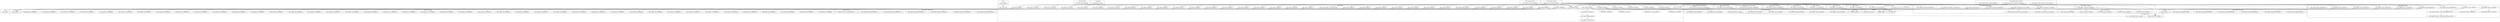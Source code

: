 digraph {
graph [overlap=false]
subgraph cluster_Text_Tradition_Collation {
	label="Text::Tradition::Collation";
	"Text::Tradition::Collation::BEGIN@13";
}
subgraph cluster_XML_LibXML_Node {
	label="XML::LibXML::Node";
	"XML::LibXML::Node::string_value";
	"XML::LibXML::Node::DESTROY";
}
subgraph cluster_XML_LibXML_DocumentFragment {
	label="XML::LibXML::DocumentFragment";
	"XML::LibXML::DocumentFragment::BEGIN@1463";
}
subgraph cluster_Text_Tradition_Parser_GraphML {
	label="Text::Tradition::Parser::GraphML";
	"Text::Tradition::Parser::GraphML::_lookup_node_data";
	"Text::Tradition::Parser::GraphML::graphml_parse";
	"Text::Tradition::Parser::GraphML::BEGIN@8";
}
subgraph cluster_DynaLoader {
	label="DynaLoader";
	"DynaLoader::bootstrap";
}
subgraph cluster_constant {
	label="constant";
	"constant::import";
}
subgraph cluster_XML_LibXML_Comment {
	label="XML::LibXML::Comment";
	"XML::LibXML::Comment::BEGIN@1788";
}
subgraph cluster_XML_SAX_Exception {
	label="XML::SAX::Exception";
	"XML::SAX::Exception::BEGIN@13";
	"XML::SAX::Exception::BEGIN@6";
	"XML::SAX::Exception::BEGIN@11";
	"XML::SAX::Exception::BEGIN@8";
	"XML::SAX::Exception::BEGIN@2";
}
subgraph cluster_Text_Tradition_Stemma {
	label="Text::Tradition::Stemma";
	"Text::Tradition::Stemma::BEGIN@11";
}
subgraph cluster_UNIVERSAL {
	label="UNIVERSAL";
	"UNIVERSAL::import";
}
subgraph cluster_XML_LibXML_CDATASection {
	label="XML::LibXML::CDATASection";
	"XML::LibXML::CDATASection::BEGIN@1795";
}
subgraph cluster_XML_LibXML_Dtd {
	label="XML::LibXML::Dtd";
	"XML::LibXML::Dtd::BEGIN@1826";
}
subgraph cluster_XML_LibXML_NodeList {
	label="XML::LibXML::NodeList";
	"XML::LibXML::NodeList::BEGIN@16";
	"XML::LibXML::NodeList::BEGIN@13";
	"XML::LibXML::NodeList::BEGIN@15";
	"XML::LibXML::NodeList::BEGIN@23";
	"XML::LibXML::NodeList::BEGIN@19";
	"XML::LibXML::NodeList::to_literal";
	"XML::LibXML::NodeList::BEGIN@12";
	"XML::LibXML::NodeList::BEGIN@17";
}
subgraph cluster_main {
	label="main";
	"main::RUNTIME";
}
subgraph cluster_XML_LibXML {
	label="XML::LibXML";
	"XML::LibXML::BEGIN@178";
	"XML::LibXML::BEGIN@21";
	"XML::LibXML::expand_xinclude";
	"XML::LibXML::read_callback";
	"XML::LibXML::BEGIN@36";
	"XML::LibXML::BEGIN@170";
	"XML::LibXML::open_callback";
	"XML::LibXML::BEGIN@166";
	"XML::LibXML::_parse_file";
	"XML::LibXML::_auto_expand";
	"XML::LibXML::BEGIN@169";
	"XML::LibXML::BEGIN@13";
	"XML::LibXML::parse_file";
	"XML::LibXML::BEGIN@19";
	"XML::LibXML::BEGIN@164";
	"XML::LibXML::BEGIN@165";
	"XML::LibXML::_cleanup_callbacks";
	"XML::LibXML::BEGIN@160";
	"XML::LibXML::BEGIN@176";
	"XML::LibXML::BEGIN@163";
	"XML::LibXML::BEGIN@162";
	"XML::LibXML::_init_callbacks";
	"XML::LibXML::BEGIN@171";
	"XML::LibXML::BEGIN@175";
	"XML::LibXML::__parser_option";
	"XML::LibXML::BEGIN@172";
	"XML::LibXML::LIBXML_VERSION";
	"XML::LibXML::close_callback";
	"XML::LibXML::BEGIN@168";
	"XML::LibXML::match_callback";
	"XML::LibXML::END";
	"XML::LibXML::BEGIN@14";
	"XML::LibXML::CORE:match";
	"XML::LibXML::BEGIN@24";
	"XML::LibXML::import";
	"XML::LibXML::BEGIN@161";
	"XML::LibXML::BEGIN@179";
	"XML::LibXML::BEGIN@22";
	"XML::LibXML::BEGIN@25";
	"XML::LibXML::LIBXML_RUNTIME_VERSION";
	"XML::LibXML::BEGIN@26";
	"XML::LibXML::BEGIN@235";
	"XML::LibXML::BEGIN@27";
	"XML::LibXML::BEGIN@173";
	"XML::LibXML::BEGIN@177";
	"XML::LibXML::bootstrap";
	"XML::LibXML::BEGIN@174";
	"XML::LibXML::new";
	"XML::LibXML::BEGIN@167";
	"XML::LibXML::BEGIN@29";
}
subgraph cluster_XML_LibXML_Attr {
	label="XML::LibXML::Attr";
	"XML::LibXML::Attr::BEGIN@1804";
}
subgraph cluster_XML_LibXML_InputCallback {
	label="XML::LibXML::InputCallback";
	"XML::LibXML::InputCallback::BEGIN@2149";
	"XML::LibXML::InputCallback::_callback_match";
	"XML::LibXML::InputCallback::new";
	"XML::LibXML::InputCallback::cleanup_callbacks";
	"XML::LibXML::InputCallback::lib_cleanup_callbacks";
	"XML::LibXML::InputCallback::init_callbacks";
	"XML::LibXML::InputCallback::lib_init_callbacks";
	"XML::LibXML::InputCallback::BEGIN@2151";
}
subgraph cluster_XML_LibXML_Element {
	label="XML::LibXML::Element";
	"XML::LibXML::Element::BEGIN@1486";
	"XML::LibXML::Element::__ANON__[XML/LibXML.pm:1496]";
	"XML::LibXML::Element::BEGIN@1492";
	"XML::LibXML::Element::BEGIN@1495";
	"XML::LibXML::Element::_getAttribute";
	"XML::LibXML::Element::__ANON__[XML/LibXML.pm:1543]";
	"XML::LibXML::Element::getAttribute";
	"XML::LibXML::Element::BEGIN@1535";
	"XML::LibXML::Element::CORE:match";
	"XML::LibXML::Element::BEGIN@1488";
	"XML::LibXML::Element::BEGIN@1490";
	"XML::LibXML::Element::BEGIN@1489";
	"XML::LibXML::Element::DESTROY";
}
subgraph cluster_Exporter {
	label="Exporter";
	"Exporter::import";
	"Exporter::export_to_level";
}
subgraph cluster_XML_LibXML_Document {
	label="XML::LibXML::Document";
	"XML::LibXML::Document::documentElement";
	"XML::LibXML::Document::BEGIN@1367";
}
subgraph cluster_XML_LibXML_XPathContext {
	label="XML::LibXML::XPathContext";
	"XML::LibXML::XPathContext::BEGIN@141";
	"XML::LibXML::XPathContext::BEGIN@17";
	"XML::LibXML::XPathContext::BEGIN@16";
	"XML::LibXML::XPathContext::BEGIN@13";
	"XML::LibXML::XPathContext::BEGIN@15";
	"XML::LibXML::XPathContext::BEGIN@12";
}
subgraph cluster_Exporter_Heavy {
	label="Exporter::Heavy";
	"Exporter::Heavy::heavy_export_to_level";
}
subgraph cluster_XML_LibXML_AttributeHash {
	label="XML::LibXML::AttributeHash";
	"XML::LibXML::AttributeHash::BEGIN@5";
	"XML::LibXML::AttributeHash::BEGIN@3";
	"XML::LibXML::AttributeHash::BEGIN@13";
	"XML::LibXML::AttributeHash::BEGIN@4";
	"XML::LibXML::AttributeHash::BEGIN@9";
	"XML::LibXML::AttributeHash::BEGIN@6";
}
subgraph cluster_XML_LibXML_PI {
	label="XML::LibXML::PI";
	"XML::LibXML::PI::BEGIN@1837";
}
subgraph cluster_XML_LibXML_Error {
	label="XML::LibXML::Error";
	"XML::LibXML::Error::BEGIN@45";
	"XML::LibXML::Error::BEGIN@12";
	"XML::LibXML::Error::BEGIN@20";
	"XML::LibXML::Error::BEGIN@56";
	"XML::LibXML::Error::BEGIN@63";
	"XML::LibXML::Error::BEGIN@57";
	"XML::LibXML::Error::BEGIN@245";
	"XML::LibXML::Error::BEGIN@40";
	"XML::LibXML::Error::BEGIN@49";
	"XML::LibXML::Error::BEGIN@19";
	"XML::LibXML::Error::BEGIN@42";
	"XML::LibXML::Error::BEGIN@41";
	"XML::LibXML::Error::BEGIN@53";
	"XML::LibXML::Error::BEGIN@36";
	"XML::LibXML::Error::BEGIN@15";
	"XML::LibXML::Error::BEGIN@34";
	"XML::LibXML::Error::BEGIN@60";
	"XML::LibXML::Error::BEGIN@50";
	"XML::LibXML::Error::BEGIN@17";
	"XML::LibXML::Error::BEGIN@61";
	"XML::LibXML::Error::BEGIN@35";
	"XML::LibXML::Error::BEGIN@51";
	"XML::LibXML::Error::BEGIN@59";
	"XML::LibXML::Error::BEGIN@11";
	"XML::LibXML::Error::BEGIN@47";
	"XML::LibXML::Error::BEGIN@48";
	"XML::LibXML::Error::BEGIN@83";
	"XML::LibXML::Error::BEGIN@37";
	"XML::LibXML::Error::BEGIN@43";
	"XML::LibXML::Error::BEGIN@55";
	"XML::LibXML::Error::BEGIN@22";
	"XML::LibXML::Error::BEGIN@65";
	"XML::LibXML::Error::BEGIN@66";
	"XML::LibXML::Error::BEGIN@257";
	"XML::LibXML::Error::BEGIN@58";
	"XML::LibXML::Error::BEGIN@64";
	"XML::LibXML::Error::BEGIN@52";
	"XML::LibXML::Error::BEGIN@44";
	"XML::LibXML::Error::BEGIN@67";
	"XML::LibXML::Error::BEGIN@62";
	"XML::LibXML::Error::BEGIN@54";
	"XML::LibXML::Error::BEGIN@39";
	"XML::LibXML::Error::BEGIN@46";
}
subgraph cluster_overload {
	label="overload";
	"overload::import";
}
subgraph cluster_XML_LibXML__SAXParser {
	label="XML::LibXML::_SAXParser";
	"XML::LibXML::_SAXParser::BEGIN@2005";
}
subgraph cluster_Text_TEI_Markup {
	label="Text::TEI::Markup";
	"Text::TEI::Markup::BEGIN@8";
}
subgraph cluster_XML_LibXML_NamedNodeMap {
	label="XML::LibXML::NamedNodeMap";
	"XML::LibXML::NamedNodeMap::BEGIN@1903";
}
subgraph cluster_vars {
	label="vars";
	"vars::import";
}
subgraph cluster_XML_LibXML_Text {
	label="XML::LibXML::Text";
	"XML::LibXML::Text::BEGIN@1743";
}
subgraph cluster_strict {
	label="strict";
	"strict::import";
}
"Text::Tradition::Collation::BEGIN@13" -> "XML::LibXML::Element::BEGIN@1495";
"Text::Tradition::Collation::BEGIN@13" -> "XML::LibXML::Element::BEGIN@1488";
"Text::Tradition::Collation::BEGIN@13" -> "XML::LibXML::BEGIN@176";
"XML::LibXML::BEGIN@24" -> "XML::LibXML::Error::BEGIN@55";
"Text::Tradition::Collation::BEGIN@13" -> "XML::LibXML::BEGIN@179";
"XML::LibXML::BEGIN@24" -> "XML::LibXML::Error::BEGIN@66";
"XML::LibXML::_auto_expand" -> "XML::LibXML::expand_xinclude";
"XML::LibXML::BEGIN@24" -> "XML::LibXML::Error::BEGIN@40";
"XML::LibXML::BEGIN@24" -> "XML::LibXML::Error::BEGIN@49";
"XML::LibXML::BEGIN@24" -> "XML::LibXML::Error::BEGIN@11";
"Text::Tradition::Collation::BEGIN@13" -> "XML::LibXML::CDATASection::BEGIN@1795";
"Text::Tradition::Collation::BEGIN@13" -> "XML::LibXML::BEGIN@26";
"XML::LibXML::_SAXParser::BEGIN@2005" -> "XML::SAX::Exception::BEGIN@11";
"XML::LibXML::Element::BEGIN@1495" -> "overload::import";
"XML::LibXML::BEGIN@24" -> "XML::LibXML::Error::BEGIN@20";
"XML::LibXML::_cleanup_callbacks" -> "XML::LibXML::InputCallback::cleanup_callbacks";
"XML::LibXML::BEGIN@25" -> "XML::LibXML::NodeList::BEGIN@19";
"XML::LibXML::BEGIN@25" -> "XML::LibXML::NodeList::BEGIN@23";
"Text::Tradition::Collation::BEGIN@13" -> "XML::LibXML::BEGIN@170";
"Text::Tradition::Collation::BEGIN@13" -> "XML::LibXML::BEGIN@172";
"Text::Tradition::Collation::BEGIN@13" -> "XML::LibXML::BEGIN@14";
"Text::Tradition::Collation::BEGIN@13" -> "XML::LibXML::LIBXML_RUNTIME_VERSION";
"Text::Tradition::Collation::BEGIN@13" -> "XML::LibXML::BEGIN@21";
"XML::LibXML::parse_file" -> "XML::LibXML::_auto_expand";
"Text::Tradition::Collation::BEGIN@13" -> "XML::LibXML::BEGIN@162";
"XML::LibXML::BEGIN@24" -> "XML::LibXML::Error::BEGIN@35";
"Text::Tradition::Collation::BEGIN@13" -> "XML::LibXML::BEGIN@174";
"Text::Tradition::Parser::GraphML::graphml_parse" -> "XML::LibXML::new";
"XML::LibXML::BEGIN@25" -> "XML::LibXML::NodeList::BEGIN@17";
"XML::LibXML::BEGIN@24" -> "XML::LibXML::Error::BEGIN@42";
"XML::LibXML::BEGIN@24" -> "UNIVERSAL::import";
"XML::LibXML::_SAXParser::BEGIN@2005" -> "UNIVERSAL::import";
"XML::LibXML::BEGIN@26" -> "UNIVERSAL::import";
"XML::LibXML::Element::BEGIN@1489" -> "UNIVERSAL::import";
"XML::LibXML::BEGIN@25" -> "UNIVERSAL::import";
"XML::LibXML::BEGIN@24" -> "XML::LibXML::Error::BEGIN@53";
"XML::LibXML::BEGIN@24" -> "XML::LibXML::Error::BEGIN@52";
"XML::LibXML::Element::getAttribute" -> "XML::LibXML::Element::CORE:match";
"XML::LibXML::BEGIN@24" -> "XML::LibXML::Error::BEGIN@51";
"main::RUNTIME" -> "XML::LibXML::END";
"Text::Tradition::Parser::GraphML::_lookup_node_data" -> "XML::LibXML::Node::DESTROY";
"Text::Tradition::Parser::GraphML::graphml_parse" -> "XML::LibXML::Node::DESTROY";
"XML::LibXML::Element::DESTROY" -> "XML::LibXML::Node::DESTROY";
"XML::LibXML::parse_file" -> "XML::LibXML::_init_callbacks";
"XML::LibXML::_init_callbacks" -> "XML::LibXML::InputCallback::new";
"Text::Tradition::Collation::BEGIN@13" -> "XML::LibXML::BEGIN@29";
"Text::Tradition::Collation::BEGIN@13" -> "XML::LibXML::_SAXParser::BEGIN@2005";
"XML::LibXML::Element::BEGIN@1489" -> "XML::LibXML::AttributeHash::BEGIN@4";
"XML::LibXML::BEGIN@24" -> "XML::LibXML::Error::BEGIN@257";
"XML::LibXML::BEGIN@24" -> "XML::LibXML::Error::BEGIN@67";
"Text::Tradition::Collation::BEGIN@13" -> "XML::LibXML::BEGIN@167";
"Text::Tradition::Collation::BEGIN@13" -> "XML::LibXML::InputCallback::BEGIN@2151";
"Text::Tradition::Collation::BEGIN@13" -> "XML::LibXML::BEGIN@169";
"Text::Tradition::Parser::GraphML::graphml_parse" -> "XML::LibXML::parse_file";
"XML::LibXML::BEGIN@25" -> "XML::LibXML::NodeList::BEGIN@15";
"XML::LibXML::BEGIN@21" -> "constant::import";
"XML::LibXML::BEGIN@164" -> "constant::import";
"XML::LibXML::BEGIN@176" -> "constant::import";
"XML::LibXML::BEGIN@162" -> "constant::import";
"XML::LibXML::BEGIN@179" -> "constant::import";
"XML::LibXML::BEGIN@174" -> "constant::import";
"XML::LibXML::BEGIN@160" -> "constant::import";
"XML::LibXML::BEGIN@171" -> "constant::import";
"XML::LibXML::BEGIN@175" -> "constant::import";
"XML::LibXML::BEGIN@173" -> "constant::import";
"XML::LibXML::BEGIN@177" -> "constant::import";
"XML::LibXML::BEGIN@167" -> "constant::import";
"XML::LibXML::BEGIN@178" -> "constant::import";
"XML::LibXML::BEGIN@169" -> "constant::import";
"XML::LibXML::BEGIN@165" -> "constant::import";
"XML::LibXML::BEGIN@163" -> "constant::import";
"XML::LibXML::BEGIN@168" -> "constant::import";
"XML::LibXML::BEGIN@22" -> "constant::import";
"XML::LibXML::BEGIN@161" -> "constant::import";
"XML::LibXML::BEGIN@235" -> "constant::import";
"XML::LibXML::BEGIN@170" -> "constant::import";
"XML::LibXML::BEGIN@166" -> "constant::import";
"XML::LibXML::BEGIN@172" -> "constant::import";
"XML::LibXML::BEGIN@25" -> "XML::LibXML::NodeList::BEGIN@13";
"Text::Tradition::Collation::BEGIN@13" -> "XML::LibXML::BEGIN@22";
"Text::Tradition::Collation::BEGIN@13" -> "XML::LibXML::BEGIN@235";
"XML::LibXML::BEGIN@24" -> "XML::LibXML::Error::BEGIN@46";
"Text::Tradition::Collation::BEGIN@13" -> "XML::LibXML::Element::BEGIN@1492";
"XML::LibXML::Element::__ANON__[XML/LibXML.pm:1543]" -> "XML::LibXML::Element::__ANON__[XML/LibXML.pm:1496]";
"XML::LibXML::BEGIN@24" -> "XML::LibXML::Error::BEGIN@83";
"XML::LibXML::BEGIN@24" -> "XML::LibXML::Error::BEGIN@58";
"XML::LibXML::BEGIN@13" -> "strict::import";
"XML::LibXML::_parse_file" -> "XML::LibXML::InputCallback::_callback_match";
"Text::Tradition::Collation::BEGIN@13" -> "XML::LibXML::Comment::BEGIN@1788";
"Text::Tradition::Collation::BEGIN@13" -> "XML::LibXML::CORE:match";
"XML::LibXML::import" -> "XML::LibXML::CORE:match";
"Text::Tradition::Collation::BEGIN@13" -> "XML::LibXML::BEGIN@160";
"XML::LibXML::BEGIN@24" -> "XML::LibXML::Error::BEGIN@47";
"XML::LibXML::BEGIN@26" -> "XML::LibXML::XPathContext::BEGIN@141";
"DynaLoader::bootstrap" -> "XML::LibXML::bootstrap";
"Text::Tradition::Collation::BEGIN@13" -> "XML::LibXML::Element::BEGIN@1490";
"XML::LibXML::_SAXParser::BEGIN@2005" -> "XML::SAX::Exception::BEGIN@2";
"XML::LibXML::BEGIN@24" -> "XML::LibXML::Error::BEGIN@15";
"XML::LibXML::expand_xinclude" -> "XML::LibXML::__parser_option";
"XML::LibXML::InputCallback::init_callbacks" -> "XML::LibXML::match_callback";
"XML::LibXML::BEGIN@24" -> "XML::LibXML::Error::BEGIN@22";
"Text::Tradition::Collation::BEGIN@13" -> "XML::LibXML::InputCallback::BEGIN@2149";
"XML::LibXML::BEGIN@24" -> "XML::LibXML::Error::BEGIN@63";
"XML::LibXML::Element::BEGIN@1489" -> "XML::LibXML::AttributeHash::BEGIN@13";
"XML::LibXML::Element::BEGIN@1489" -> "XML::LibXML::AttributeHash::BEGIN@6";
"XML::LibXML::BEGIN@26" -> "XML::LibXML::XPathContext::BEGIN@16";
"XML::LibXML::BEGIN@19" -> "Exporter::import";
"XML::LibXML::Element::BEGIN@1492" -> "Exporter::import";
"XML::LibXML::BEGIN@27" -> "Exporter::import";
"XML::LibXML::Element::BEGIN@1490" -> "Exporter::import";
"XML::LibXML::BEGIN@24" -> "XML::LibXML::Error::BEGIN@50";
"Text::Tradition::Collation::BEGIN@13" -> "XML::LibXML::NamedNodeMap::BEGIN@1903";
"Text::Tradition::Collation::BEGIN@13" -> "XML::LibXML::BEGIN@24";
"XML::LibXML::import" -> "Exporter::Heavy::heavy_export_to_level";
"Text::Tradition::Collation::BEGIN@13" -> "XML::LibXML::BEGIN@171";
"XML::LibXML::BEGIN@24" -> "XML::LibXML::Error::BEGIN@17";
"XML::LibXML::Element::BEGIN@1489" -> "XML::LibXML::AttributeHash::BEGIN@5";
"Text::Tradition::Collation::BEGIN@13" -> "XML::LibXML::Element::BEGIN@1486";
"Text::Tradition::Collation::BEGIN@13" -> "XML::LibXML::BEGIN@178";
"XML::LibXML::import" -> "Exporter::export_to_level";
"XML::LibXML::BEGIN@24" -> "XML::LibXML::Error::BEGIN@36";
"Text::Tradition::Collation::BEGIN@13" -> "XML::LibXML::BEGIN@165";
"XML::LibXML::BEGIN@24" -> "XML::LibXML::Error::BEGIN@65";
"XML::LibXML::NamedNodeMap::BEGIN@1903" -> "XML::LibXML::import";
"Text::Tradition::Collation::BEGIN@13" -> "XML::LibXML::import";
"Text::Tradition::Stemma::BEGIN@11" -> "XML::LibXML::import";
"XML::LibXML::Element::BEGIN@1488" -> "XML::LibXML::import";
"Text::Tradition::Parser::GraphML::BEGIN@8" -> "XML::LibXML::import";
"Text::TEI::Markup::BEGIN@8" -> "XML::LibXML::import";
"XML::LibXML::BEGIN@26" -> "XML::LibXML::XPathContext::BEGIN@15";
"XML::LibXML::BEGIN@24" -> "XML::LibXML::Error::BEGIN@56";
"Text::Tradition::Collation::BEGIN@13" -> "XML::LibXML::Element::BEGIN@1489";
"XML::LibXML::Text::BEGIN@1743" -> "vars::import";
"XML::LibXML::PI::BEGIN@1837" -> "vars::import";
"XML::LibXML::Comment::BEGIN@1788" -> "vars::import";
"XML::LibXML::Document::BEGIN@1367" -> "vars::import";
"XML::LibXML::Attr::BEGIN@1804" -> "vars::import";
"XML::LibXML::CDATASection::BEGIN@1795" -> "vars::import";
"XML::LibXML::Element::BEGIN@1486" -> "vars::import";
"XML::LibXML::Dtd::BEGIN@1826" -> "vars::import";
"XML::LibXML::InputCallback::BEGIN@2149" -> "vars::import";
"XML::LibXML::BEGIN@36" -> "vars::import";
"XML::LibXML::BEGIN@14" -> "vars::import";
"XML::LibXML::DocumentFragment::BEGIN@1463" -> "vars::import";
"Text::Tradition::Collation::BEGIN@13" -> "XML::LibXML::DocumentFragment::BEGIN@1463";
"XML::LibXML::parse_file" -> "XML::LibXML::_parse_file";
"Text::Tradition::Collation::BEGIN@13" -> "XML::LibXML::Text::BEGIN@1743";
"XML::LibXML::BEGIN@25" -> "XML::LibXML::NodeList::BEGIN@12";
"XML::LibXML::_SAXParser::BEGIN@2005" -> "XML::SAX::Exception::BEGIN@8";
"Text::Tradition::Collation::BEGIN@13" -> "XML::LibXML::BEGIN@13";
"XML::LibXML::Element::getAttribute" -> "XML::LibXML::Element::_getAttribute";
"XML::LibXML::_SAXParser::BEGIN@2005" -> "XML::SAX::Exception::BEGIN@6";
"XML::LibXML::Element::DESTROY" -> "XML::LibXML::Element::__ANON__[XML/LibXML.pm:1543]";
"Text::Tradition::Collation::BEGIN@13" -> "XML::LibXML::BEGIN@177";
"Text::Tradition::Collation::BEGIN@13" -> "XML::LibXML::Element::BEGIN@1535";
"XML::LibXML::BEGIN@24" -> "XML::LibXML::Error::BEGIN@62";
"XML::LibXML::BEGIN@24" -> "XML::LibXML::Error::BEGIN@19";
"XML::LibXML::BEGIN@24" -> "XML::LibXML::Error::BEGIN@41";
"Text::Tradition::Collation::BEGIN@13" -> "XML::LibXML::BEGIN@168";
"XML::LibXML::BEGIN@24" -> "XML::LibXML::Error::BEGIN@44";
"XML::LibXML::BEGIN@24" -> "XML::LibXML::Error::BEGIN@54";
"Text::Tradition::Parser::GraphML::graphml_parse" -> "XML::LibXML::Element::DESTROY";
"XML::LibXML::BEGIN@24" -> "XML::LibXML::Error::BEGIN@12";
"Text::Tradition::Collation::BEGIN@13" -> "XML::LibXML::BEGIN@36";
"Text::Tradition::Parser::GraphML::graphml_parse" -> "XML::LibXML::Document::documentElement";
"XML::LibXML::parse_file" -> "XML::LibXML::_cleanup_callbacks";
"XML::LibXML::BEGIN@24" -> "XML::LibXML::Error::BEGIN@60";
"XML::LibXML::BEGIN@26" -> "XML::LibXML::XPathContext::BEGIN@12";
"Text::Tradition::Collation::BEGIN@13" -> "XML::LibXML::BEGIN@25";
"XML::LibXML::InputCallback::init_callbacks" -> "XML::LibXML::read_callback";
"XML::LibXML::BEGIN@24" -> "XML::LibXML::Error::BEGIN@245";
"XML::LibXML::InputCallback::init_callbacks" -> "XML::LibXML::open_callback";
"Text::Tradition::Collation::BEGIN@13" -> "XML::LibXML::PI::BEGIN@1837";
"XML::LibXML::BEGIN@25" -> "XML::LibXML::NodeList::BEGIN@16";
"XML::LibXML::InputCallback::init_callbacks" -> "XML::LibXML::close_callback";
"XML::LibXML::BEGIN@24" -> "XML::LibXML::Error::BEGIN@43";
"XML::LibXML::BEGIN@24" -> "XML::LibXML::Error::BEGIN@39";
"Text::Tradition::Collation::BEGIN@13" -> "XML::LibXML::Document::BEGIN@1367";
"XML::LibXML::InputCallback::init_callbacks" -> "XML::LibXML::InputCallback::lib_init_callbacks";
"Text::Tradition::Collation::BEGIN@13" -> "XML::LibXML::BEGIN@19";
"Text::Tradition::Collation::BEGIN@13" -> "XML::LibXML::BEGIN@175";
"XML::LibXML::Element::BEGIN@1489" -> "XML::LibXML::AttributeHash::BEGIN@9";
"XML::LibXML::BEGIN@24" -> "XML::LibXML::Error::BEGIN@59";
"Text::Tradition::Collation::BEGIN@13" -> "XML::LibXML::BEGIN@163";
"XML::LibXML::BEGIN@24" -> "XML::LibXML::Error::BEGIN@37";
"XML::LibXML::Element::BEGIN@1489" -> "XML::LibXML::AttributeHash::BEGIN@3";
"Text::Tradition::Collation::BEGIN@13" -> "XML::LibXML::BEGIN@166";
"XML::LibXML::NodeList::to_literal" -> "XML::LibXML::Node::string_value";
"XML::LibXML::BEGIN@26" -> "XML::LibXML::XPathContext::BEGIN@13";
"Text::Tradition::Collation::BEGIN@13" -> "XML::LibXML::BEGIN@27";
"Text::Tradition::Collation::BEGIN@13" -> "XML::LibXML::BEGIN@164";
"XML::LibXML::InputCallback::cleanup_callbacks" -> "XML::LibXML::InputCallback::lib_cleanup_callbacks";
"XML::LibXML::BEGIN@24" -> "XML::LibXML::Error::BEGIN@61";
"XML::LibXML::BEGIN@29" -> "DynaLoader::bootstrap";
"XML::LibXML::BEGIN@24" -> "XML::LibXML::Error::BEGIN@64";
"XML::LibXML::BEGIN@24" -> "XML::LibXML::Error::BEGIN@45";
"Text::Tradition::Collation::BEGIN@13" -> "XML::LibXML::Attr::BEGIN@1804";
"XML::LibXML::BEGIN@24" -> "XML::LibXML::Error::BEGIN@57";
"XML::LibXML::_SAXParser::BEGIN@2005" -> "XML::SAX::Exception::BEGIN@13";
"XML::LibXML::BEGIN@26" -> "XML::LibXML::XPathContext::BEGIN@17";
"XML::LibXML::_init_callbacks" -> "XML::LibXML::InputCallback::init_callbacks";
"Text::Tradition::Collation::BEGIN@13" -> "XML::LibXML::BEGIN@173";
"XML::LibXML::BEGIN@24" -> "XML::LibXML::Error::BEGIN@34";
"Text::Tradition::Collation::BEGIN@13" -> "XML::LibXML::LIBXML_VERSION";
"Text::Tradition::Collation::BEGIN@13" -> "XML::LibXML::BEGIN@161";
"Text::Tradition::Collation::BEGIN@13" -> "XML::LibXML::Dtd::BEGIN@1826";
"XML::LibXML::BEGIN@24" -> "XML::LibXML::Error::BEGIN@48";
"Text::Tradition::Parser::GraphML::graphml_parse" -> "XML::LibXML::Element::getAttribute";
}
